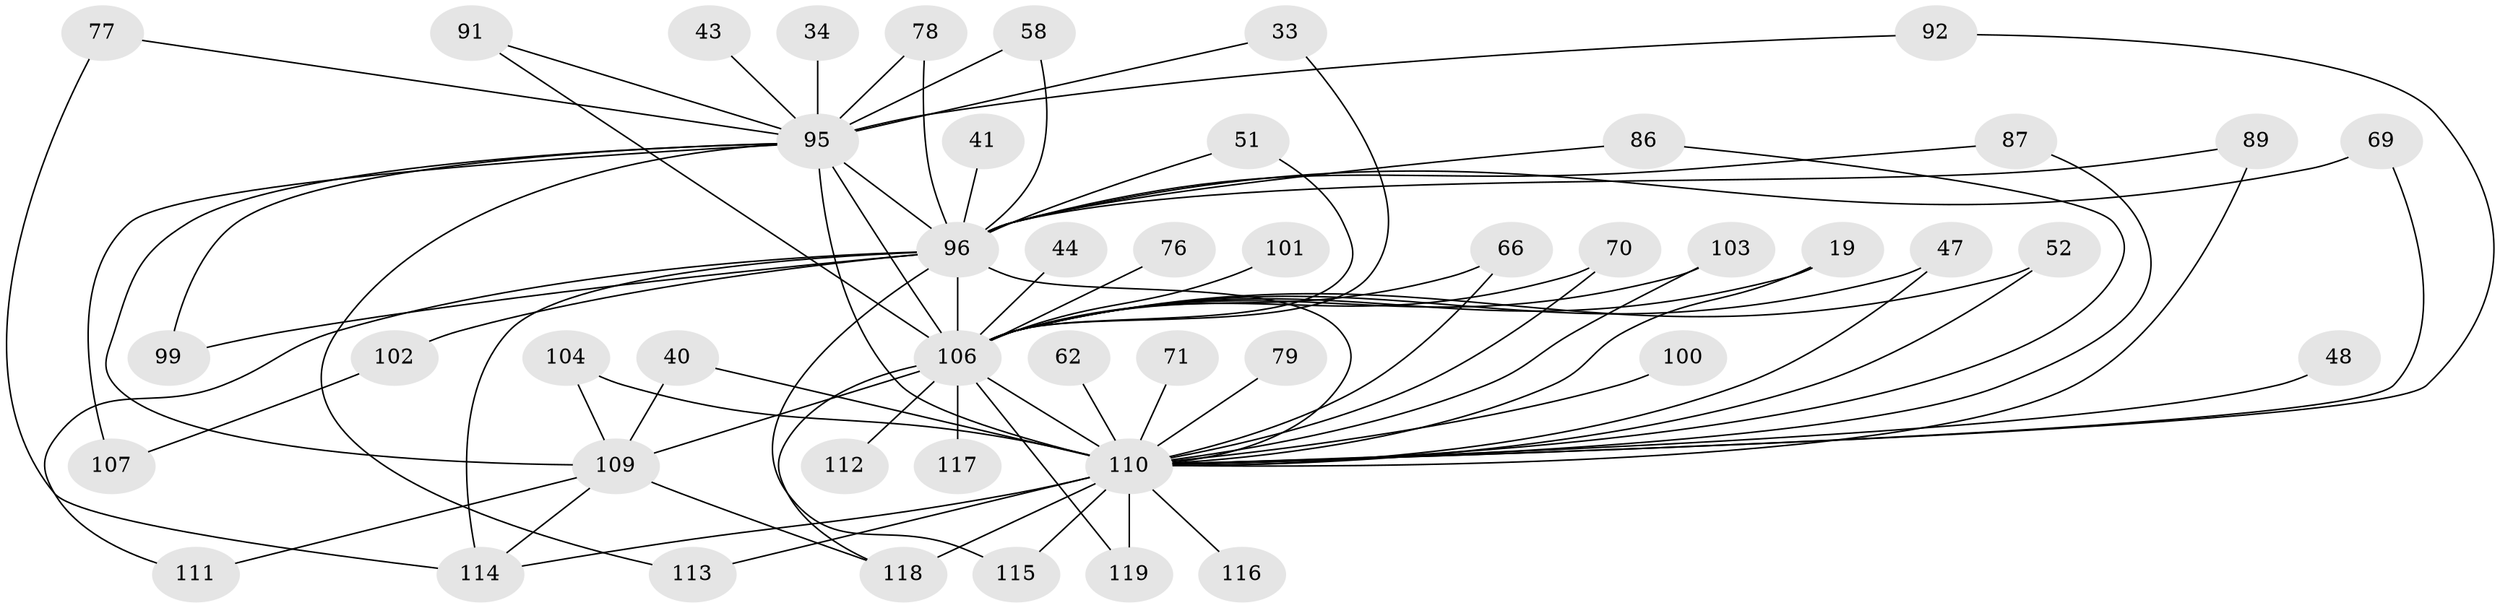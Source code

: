 // original degree distribution, {22: 0.008403361344537815, 21: 0.03361344537815126, 25: 0.008403361344537815, 32: 0.008403361344537815, 28: 0.008403361344537815, 24: 0.008403361344537815, 18: 0.008403361344537815, 3: 0.15126050420168066, 4: 0.09243697478991597, 2: 0.6050420168067226, 5: 0.04201680672268908, 14: 0.008403361344537815, 6: 0.01680672268907563}
// Generated by graph-tools (version 1.1) at 2025/47/03/04/25 21:47:54]
// undirected, 47 vertices, 79 edges
graph export_dot {
graph [start="1"]
  node [color=gray90,style=filled];
  19;
  33;
  34;
  40;
  41;
  43;
  44;
  47;
  48;
  51;
  52 [super="+50"];
  58 [super="+11"];
  62;
  66;
  69;
  70;
  71;
  76;
  77;
  78;
  79;
  86;
  87;
  89 [super="+53"];
  91;
  92;
  95 [super="+42+31+8+84+67+29+63"];
  96 [super="+94+57+65"];
  99;
  100;
  101 [super="+56"];
  102;
  103;
  104 [super="+60"];
  106 [super="+88+35+10+81"];
  107 [super="+90"];
  109 [super="+82+108"];
  110 [super="+74+6+68+83+17"];
  111;
  112 [super="+75"];
  113;
  114 [super="+61+93+105"];
  115;
  116;
  117;
  118 [super="+98+28+97"];
  119 [super="+37"];
  19 -- 106;
  19 -- 110;
  33 -- 95;
  33 -- 106;
  34 -- 95 [weight=2];
  40 -- 110;
  40 -- 109;
  41 -- 96;
  43 -- 95 [weight=2];
  44 -- 106 [weight=2];
  47 -- 106;
  47 -- 110;
  48 -- 110 [weight=2];
  51 -- 96;
  51 -- 106;
  52 -- 106;
  52 -- 110 [weight=3];
  58 -- 95 [weight=2];
  58 -- 96;
  62 -- 110 [weight=2];
  66 -- 106;
  66 -- 110;
  69 -- 96;
  69 -- 110;
  70 -- 106;
  70 -- 110;
  71 -- 110 [weight=2];
  76 -- 106 [weight=2];
  77 -- 95;
  77 -- 114;
  78 -- 95;
  78 -- 96;
  79 -- 110 [weight=2];
  86 -- 96;
  86 -- 110;
  87 -- 96;
  87 -- 110;
  89 -- 96;
  89 -- 110 [weight=2];
  91 -- 95;
  91 -- 106;
  92 -- 95;
  92 -- 110;
  95 -- 107 [weight=3];
  95 -- 99;
  95 -- 109 [weight=4];
  95 -- 110 [weight=17];
  95 -- 113;
  95 -- 96 [weight=10];
  95 -- 106 [weight=7];
  96 -- 102;
  96 -- 111;
  96 -- 99;
  96 -- 106 [weight=13];
  96 -- 115;
  96 -- 114 [weight=4];
  96 -- 110 [weight=10];
  100 -- 110 [weight=2];
  101 -- 106 [weight=4];
  102 -- 107;
  103 -- 106;
  103 -- 110;
  104 -- 110 [weight=2];
  104 -- 109;
  106 -- 112 [weight=3];
  106 -- 117 [weight=2];
  106 -- 119;
  106 -- 110 [weight=15];
  106 -- 118;
  106 -- 109 [weight=7];
  109 -- 114;
  109 -- 111;
  109 -- 118;
  110 -- 113;
  110 -- 114 [weight=3];
  110 -- 115;
  110 -- 116 [weight=2];
  110 -- 118 [weight=4];
  110 -- 119 [weight=2];
}
